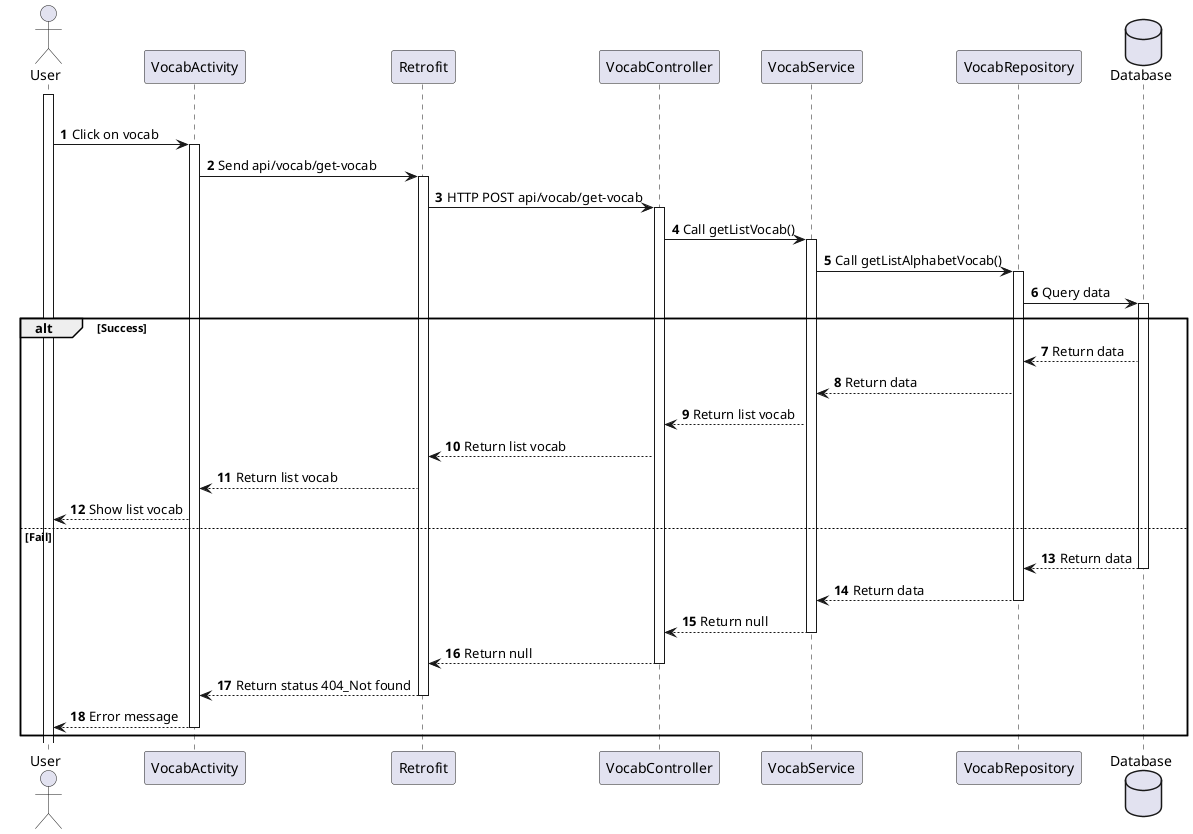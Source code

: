 @startuml
'https://plantuml.com/sequence-diagram

autonumber

actor User

participant "VocabActivity" as Vocab
participant "Retrofit" as Retrofit
participant "VocabController" as Controller
participant "VocabService" as Service
participant "VocabRepository" as Repo

database Database
activate User
alt Success
User -> Vocab++: Click on vocab
Vocab -> Retrofit++: Send api/vocab/get-vocab
Retrofit -> Controller++: HTTP POST api/vocab/get-vocab
Controller -> Service++: Call getListVocab()
Service -> Repo++: Call getListAlphabetVocab()
Repo -> Database++: Query data
alt Success
Database-->Repo: Return data
Repo-->Service: Return data

Service-->Controller: Return list vocab
Controller-->Retrofit: Return list vocab
Retrofit --> Vocab: Return list vocab
Vocab --> User: Show list vocab

else Fail

Database-->Repo--:Return data
Repo-->Service--:Return data
Service-->Controller--: Return null
Controller-->Retrofit--: Return null
Retrofit --> Vocab--: Return status 404_Not found
Vocab --> User--: Error message
end


@enduml